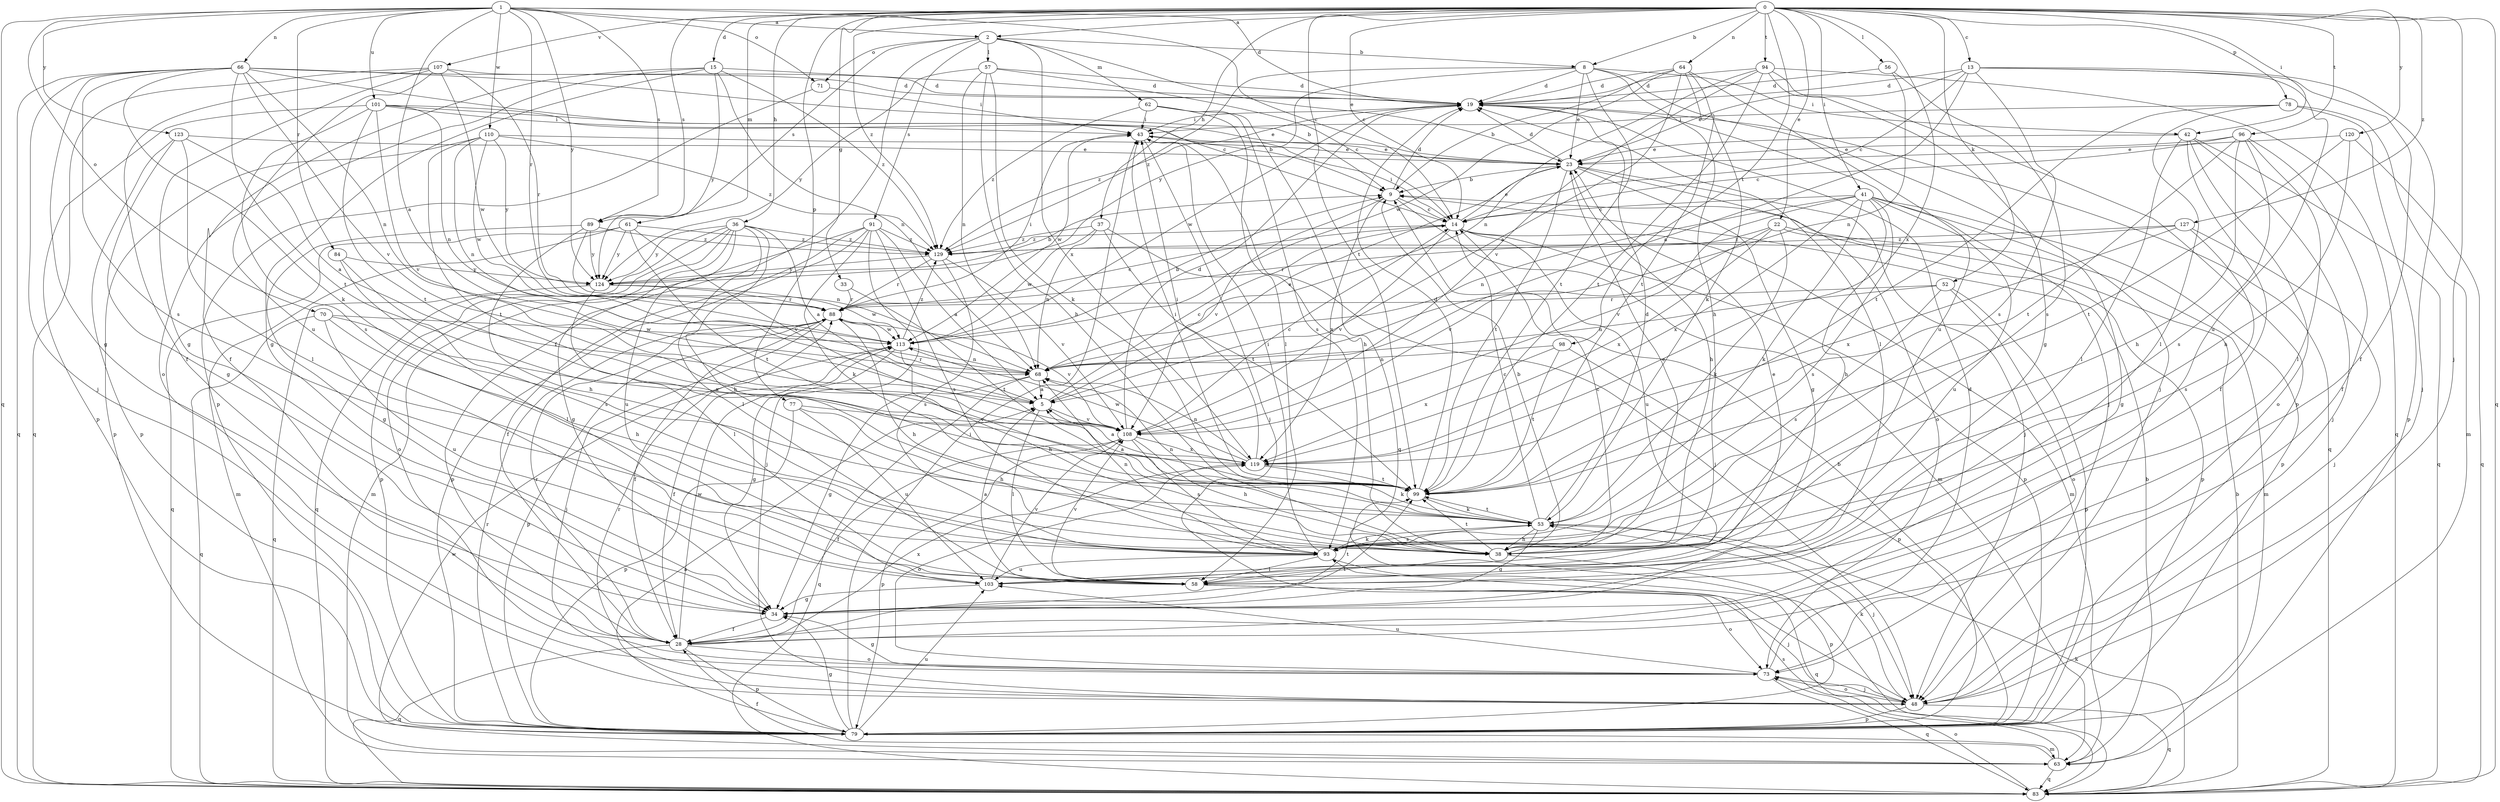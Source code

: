 strict digraph  {
0;
1;
2;
5;
8;
9;
13;
14;
15;
19;
22;
23;
28;
33;
34;
36;
37;
38;
41;
42;
43;
48;
52;
53;
56;
57;
58;
61;
62;
63;
64;
66;
68;
70;
71;
73;
77;
78;
79;
83;
84;
88;
89;
91;
93;
94;
96;
98;
99;
101;
103;
107;
108;
110;
113;
119;
120;
123;
124;
127;
129;
0 -> 2  [label=a];
0 -> 8  [label=b];
0 -> 13  [label=c];
0 -> 14  [label=c];
0 -> 15  [label=d];
0 -> 22  [label=e];
0 -> 33  [label=g];
0 -> 36  [label=h];
0 -> 37  [label=h];
0 -> 41  [label=i];
0 -> 42  [label=i];
0 -> 48  [label=j];
0 -> 52  [label=k];
0 -> 56  [label=l];
0 -> 61  [label=m];
0 -> 64  [label=n];
0 -> 77  [label=p];
0 -> 78  [label=p];
0 -> 83  [label=q];
0 -> 89  [label=s];
0 -> 94  [label=t];
0 -> 96  [label=t];
0 -> 98  [label=t];
0 -> 99  [label=t];
0 -> 107  [label=v];
0 -> 119  [label=x];
0 -> 120  [label=y];
0 -> 127  [label=z];
0 -> 129  [label=z];
1 -> 2  [label=a];
1 -> 5  [label=a];
1 -> 14  [label=c];
1 -> 19  [label=d];
1 -> 66  [label=n];
1 -> 70  [label=o];
1 -> 71  [label=o];
1 -> 83  [label=q];
1 -> 84  [label=r];
1 -> 88  [label=r];
1 -> 89  [label=s];
1 -> 101  [label=u];
1 -> 110  [label=w];
1 -> 123  [label=y];
1 -> 124  [label=y];
2 -> 8  [label=b];
2 -> 23  [label=e];
2 -> 28  [label=f];
2 -> 57  [label=l];
2 -> 62  [label=m];
2 -> 71  [label=o];
2 -> 89  [label=s];
2 -> 91  [label=s];
2 -> 119  [label=x];
5 -> 14  [label=c];
5 -> 23  [label=e];
5 -> 58  [label=l];
5 -> 88  [label=r];
5 -> 108  [label=v];
8 -> 19  [label=d];
8 -> 23  [label=e];
8 -> 38  [label=h];
8 -> 42  [label=i];
8 -> 48  [label=j];
8 -> 99  [label=t];
8 -> 124  [label=y];
8 -> 129  [label=z];
9 -> 14  [label=c];
9 -> 19  [label=d];
9 -> 63  [label=m];
9 -> 108  [label=v];
9 -> 119  [label=x];
13 -> 5  [label=a];
13 -> 14  [label=c];
13 -> 19  [label=d];
13 -> 23  [label=e];
13 -> 28  [label=f];
13 -> 48  [label=j];
13 -> 93  [label=s];
13 -> 103  [label=u];
14 -> 23  [label=e];
14 -> 43  [label=i];
14 -> 63  [label=m];
14 -> 79  [label=p];
14 -> 103  [label=u];
14 -> 108  [label=v];
14 -> 129  [label=z];
15 -> 19  [label=d];
15 -> 28  [label=f];
15 -> 34  [label=g];
15 -> 68  [label=n];
15 -> 73  [label=o];
15 -> 124  [label=y];
15 -> 129  [label=z];
19 -> 43  [label=i];
19 -> 48  [label=j];
19 -> 58  [label=l];
19 -> 83  [label=q];
19 -> 113  [label=w];
19 -> 129  [label=z];
22 -> 53  [label=k];
22 -> 63  [label=m];
22 -> 79  [label=p];
22 -> 108  [label=v];
22 -> 119  [label=x];
22 -> 129  [label=z];
23 -> 9  [label=b];
23 -> 19  [label=d];
23 -> 34  [label=g];
23 -> 38  [label=h];
23 -> 48  [label=j];
23 -> 73  [label=o];
23 -> 99  [label=t];
28 -> 73  [label=o];
28 -> 79  [label=p];
28 -> 83  [label=q];
28 -> 88  [label=r];
28 -> 99  [label=t];
28 -> 113  [label=w];
28 -> 119  [label=x];
33 -> 88  [label=r];
33 -> 99  [label=t];
34 -> 28  [label=f];
34 -> 99  [label=t];
36 -> 5  [label=a];
36 -> 34  [label=g];
36 -> 38  [label=h];
36 -> 58  [label=l];
36 -> 73  [label=o];
36 -> 79  [label=p];
36 -> 83  [label=q];
36 -> 103  [label=u];
36 -> 124  [label=y];
36 -> 129  [label=z];
37 -> 48  [label=j];
37 -> 68  [label=n];
37 -> 99  [label=t];
37 -> 113  [label=w];
37 -> 129  [label=z];
38 -> 9  [label=b];
38 -> 14  [label=c];
38 -> 23  [label=e];
38 -> 79  [label=p];
38 -> 99  [label=t];
41 -> 14  [label=c];
41 -> 34  [label=g];
41 -> 38  [label=h];
41 -> 53  [label=k];
41 -> 68  [label=n];
41 -> 79  [label=p];
41 -> 93  [label=s];
41 -> 103  [label=u];
41 -> 108  [label=v];
41 -> 119  [label=x];
42 -> 23  [label=e];
42 -> 28  [label=f];
42 -> 48  [label=j];
42 -> 58  [label=l];
42 -> 73  [label=o];
42 -> 83  [label=q];
43 -> 23  [label=e];
43 -> 38  [label=h];
43 -> 48  [label=j];
43 -> 113  [label=w];
48 -> 53  [label=k];
48 -> 73  [label=o];
48 -> 79  [label=p];
48 -> 83  [label=q];
48 -> 88  [label=r];
52 -> 68  [label=n];
52 -> 73  [label=o];
52 -> 79  [label=p];
52 -> 88  [label=r];
52 -> 93  [label=s];
53 -> 14  [label=c];
53 -> 19  [label=d];
53 -> 34  [label=g];
53 -> 38  [label=h];
53 -> 48  [label=j];
53 -> 68  [label=n];
53 -> 93  [label=s];
53 -> 99  [label=t];
56 -> 19  [label=d];
56 -> 68  [label=n];
56 -> 93  [label=s];
57 -> 14  [label=c];
57 -> 19  [label=d];
57 -> 38  [label=h];
57 -> 53  [label=k];
57 -> 68  [label=n];
57 -> 124  [label=y];
58 -> 5  [label=a];
58 -> 23  [label=e];
58 -> 48  [label=j];
58 -> 73  [label=o];
58 -> 108  [label=v];
61 -> 63  [label=m];
61 -> 83  [label=q];
61 -> 99  [label=t];
61 -> 108  [label=v];
61 -> 124  [label=y];
61 -> 129  [label=z];
62 -> 43  [label=i];
62 -> 58  [label=l];
62 -> 83  [label=q];
62 -> 93  [label=s];
62 -> 129  [label=z];
63 -> 9  [label=b];
63 -> 28  [label=f];
63 -> 83  [label=q];
63 -> 93  [label=s];
63 -> 113  [label=w];
64 -> 5  [label=a];
64 -> 9  [label=b];
64 -> 19  [label=d];
64 -> 53  [label=k];
64 -> 99  [label=t];
64 -> 103  [label=u];
64 -> 113  [label=w];
66 -> 9  [label=b];
66 -> 14  [label=c];
66 -> 19  [label=d];
66 -> 34  [label=g];
66 -> 48  [label=j];
66 -> 53  [label=k];
66 -> 68  [label=n];
66 -> 83  [label=q];
66 -> 93  [label=s];
66 -> 99  [label=t];
66 -> 108  [label=v];
68 -> 5  [label=a];
68 -> 34  [label=g];
68 -> 83  [label=q];
70 -> 38  [label=h];
70 -> 83  [label=q];
70 -> 103  [label=u];
70 -> 113  [label=w];
70 -> 119  [label=x];
71 -> 43  [label=i];
71 -> 79  [label=p];
73 -> 19  [label=d];
73 -> 34  [label=g];
73 -> 48  [label=j];
73 -> 83  [label=q];
73 -> 103  [label=u];
77 -> 38  [label=h];
77 -> 79  [label=p];
77 -> 103  [label=u];
77 -> 108  [label=v];
78 -> 43  [label=i];
78 -> 58  [label=l];
78 -> 63  [label=m];
78 -> 79  [label=p];
78 -> 99  [label=t];
79 -> 5  [label=a];
79 -> 9  [label=b];
79 -> 34  [label=g];
79 -> 43  [label=i];
79 -> 63  [label=m];
79 -> 88  [label=r];
79 -> 103  [label=u];
83 -> 9  [label=b];
83 -> 53  [label=k];
83 -> 73  [label=o];
84 -> 58  [label=l];
84 -> 93  [label=s];
84 -> 124  [label=y];
88 -> 14  [label=c];
88 -> 28  [label=f];
88 -> 38  [label=h];
88 -> 43  [label=i];
88 -> 48  [label=j];
88 -> 79  [label=p];
88 -> 108  [label=v];
88 -> 113  [label=w];
89 -> 34  [label=g];
89 -> 38  [label=h];
89 -> 68  [label=n];
89 -> 124  [label=y];
89 -> 129  [label=z];
91 -> 5  [label=a];
91 -> 28  [label=f];
91 -> 48  [label=j];
91 -> 53  [label=k];
91 -> 63  [label=m];
91 -> 79  [label=p];
91 -> 93  [label=s];
91 -> 129  [label=z];
93 -> 43  [label=i];
93 -> 53  [label=k];
93 -> 58  [label=l];
93 -> 68  [label=n];
93 -> 83  [label=q];
93 -> 103  [label=u];
94 -> 19  [label=d];
94 -> 34  [label=g];
94 -> 68  [label=n];
94 -> 79  [label=p];
94 -> 83  [label=q];
94 -> 99  [label=t];
94 -> 108  [label=v];
96 -> 14  [label=c];
96 -> 23  [label=e];
96 -> 28  [label=f];
96 -> 38  [label=h];
96 -> 58  [label=l];
96 -> 93  [label=s];
96 -> 99  [label=t];
98 -> 68  [label=n];
98 -> 79  [label=p];
98 -> 99  [label=t];
98 -> 119  [label=x];
99 -> 5  [label=a];
99 -> 19  [label=d];
99 -> 43  [label=i];
99 -> 53  [label=k];
101 -> 9  [label=b];
101 -> 23  [label=e];
101 -> 43  [label=i];
101 -> 68  [label=n];
101 -> 79  [label=p];
101 -> 93  [label=s];
101 -> 99  [label=t];
101 -> 108  [label=v];
103 -> 34  [label=g];
103 -> 108  [label=v];
107 -> 19  [label=d];
107 -> 28  [label=f];
107 -> 34  [label=g];
107 -> 83  [label=q];
107 -> 88  [label=r];
107 -> 103  [label=u];
107 -> 113  [label=w];
108 -> 14  [label=c];
108 -> 19  [label=d];
108 -> 28  [label=f];
108 -> 38  [label=h];
108 -> 79  [label=p];
108 -> 93  [label=s];
108 -> 119  [label=x];
110 -> 23  [label=e];
110 -> 68  [label=n];
110 -> 79  [label=p];
110 -> 99  [label=t];
110 -> 113  [label=w];
110 -> 124  [label=y];
110 -> 129  [label=z];
113 -> 9  [label=b];
113 -> 28  [label=f];
113 -> 34  [label=g];
113 -> 38  [label=h];
113 -> 68  [label=n];
113 -> 129  [label=z];
119 -> 5  [label=a];
119 -> 43  [label=i];
119 -> 53  [label=k];
119 -> 68  [label=n];
119 -> 73  [label=o];
119 -> 99  [label=t];
119 -> 113  [label=w];
120 -> 23  [label=e];
120 -> 38  [label=h];
120 -> 83  [label=q];
120 -> 99  [label=t];
123 -> 5  [label=a];
123 -> 23  [label=e];
123 -> 34  [label=g];
123 -> 58  [label=l];
123 -> 79  [label=p];
124 -> 9  [label=b];
124 -> 58  [label=l];
124 -> 83  [label=q];
124 -> 88  [label=r];
124 -> 113  [label=w];
127 -> 48  [label=j];
127 -> 88  [label=r];
127 -> 93  [label=s];
127 -> 119  [label=x];
127 -> 129  [label=z];
129 -> 88  [label=r];
129 -> 93  [label=s];
129 -> 108  [label=v];
129 -> 124  [label=y];
}

